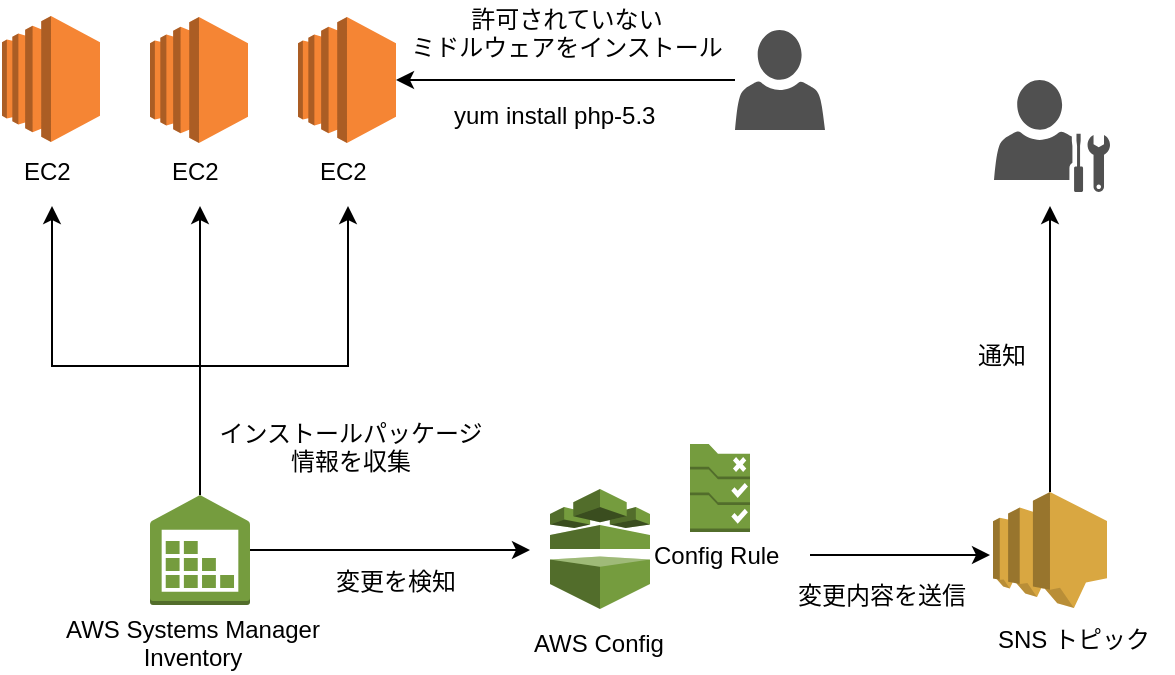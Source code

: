 <mxfile version="10.5.5" type="device"><diagram id="vx7KBaPEsU9QPXt4J6pV" name="Page-1"><mxGraphModel dx="793" dy="627" grid="1" gridSize="10" guides="1" tooltips="1" connect="1" arrows="1" fold="1" page="1" pageScale="1" pageWidth="827" pageHeight="1169" math="0" shadow="0"><root><mxCell id="0"/><mxCell id="1" parent="0"/><mxCell id="Ugc-tKt1KSIrkqwIVni8-4" value="" style="outlineConnect=0;dashed=0;verticalLabelPosition=bottom;verticalAlign=top;align=center;html=1;shape=mxgraph.aws3.ec2;fillColor=#F58534;gradientColor=none;" vertex="1" parent="1"><mxGeometry x="116" y="55" width="49" height="63" as="geometry"/></mxCell><mxCell id="Ugc-tKt1KSIrkqwIVni8-5" value="" style="outlineConnect=0;dashed=0;verticalLabelPosition=bottom;verticalAlign=top;align=center;html=1;shape=mxgraph.aws3.ec2;fillColor=#F58534;gradientColor=none;" vertex="1" parent="1"><mxGeometry x="190" y="55.5" width="49" height="63" as="geometry"/></mxCell><mxCell id="Ugc-tKt1KSIrkqwIVni8-6" value="" style="outlineConnect=0;dashed=0;verticalLabelPosition=bottom;verticalAlign=top;align=center;html=1;shape=mxgraph.aws3.ec2;fillColor=#F58534;gradientColor=none;" vertex="1" parent="1"><mxGeometry x="264" y="55.5" width="49" height="63" as="geometry"/></mxCell><mxCell id="Ugc-tKt1KSIrkqwIVni8-10" value="" style="group" vertex="1" connectable="0" parent="1"><mxGeometry x="140.5" y="294.5" width="140" height="87" as="geometry"/></mxCell><mxCell id="Ugc-tKt1KSIrkqwIVni8-3" value="" style="outlineConnect=0;dashed=0;verticalLabelPosition=bottom;verticalAlign=top;align=center;html=1;shape=mxgraph.aws3.inventory;fillColor=#759C3E;gradientColor=none;" vertex="1" parent="Ugc-tKt1KSIrkqwIVni8-10"><mxGeometry x="49.5" width="50" height="55" as="geometry"/></mxCell><mxCell id="Ugc-tKt1KSIrkqwIVni8-9" value="AWS Systems Manager&lt;br&gt;Inventory&lt;br&gt;" style="text;html=1;resizable=0;points=[];autosize=1;align=center;verticalAlign=top;spacingTop=-4;" vertex="1" parent="Ugc-tKt1KSIrkqwIVni8-10"><mxGeometry y="57" width="140" height="30" as="geometry"/></mxCell><mxCell id="Ugc-tKt1KSIrkqwIVni8-11" value="" style="group" vertex="1" connectable="0" parent="1"><mxGeometry x="380" y="291.5" width="80" height="87" as="geometry"/></mxCell><mxCell id="Ugc-tKt1KSIrkqwIVni8-2" value="" style="outlineConnect=0;dashed=0;verticalLabelPosition=bottom;verticalAlign=top;align=center;html=1;shape=mxgraph.aws3.config;fillColor=#759C3E;gradientColor=none;" vertex="1" parent="Ugc-tKt1KSIrkqwIVni8-11"><mxGeometry x="10" width="50" height="60" as="geometry"/></mxCell><mxCell id="Ugc-tKt1KSIrkqwIVni8-8" value="AWS Config" style="text;html=1;resizable=0;points=[];autosize=1;align=left;verticalAlign=top;spacingTop=-4;" vertex="1" parent="Ugc-tKt1KSIrkqwIVni8-11"><mxGeometry y="67" width="80" height="20" as="geometry"/></mxCell><mxCell id="Ugc-tKt1KSIrkqwIVni8-12" value="" style="group" vertex="1" connectable="0" parent="1"><mxGeometry x="440" y="269" width="80" height="69" as="geometry"/></mxCell><mxCell id="Ugc-tKt1KSIrkqwIVni8-1" value="" style="outlineConnect=0;dashed=0;verticalLabelPosition=bottom;verticalAlign=top;align=center;html=1;shape=mxgraph.aws3.config_rule;fillColor=#759C3E;gradientColor=none;" vertex="1" parent="Ugc-tKt1KSIrkqwIVni8-12"><mxGeometry x="20" width="30" height="44" as="geometry"/></mxCell><mxCell id="Ugc-tKt1KSIrkqwIVni8-7" value="Config Rule&lt;br&gt;" style="text;html=1;resizable=0;points=[];autosize=1;align=left;verticalAlign=top;spacingTop=-4;" vertex="1" parent="Ugc-tKt1KSIrkqwIVni8-12"><mxGeometry y="45.5" width="80" height="20" as="geometry"/></mxCell><mxCell id="Ugc-tKt1KSIrkqwIVni8-13" style="edgeStyle=orthogonalEdgeStyle;rounded=0;orthogonalLoop=1;jettySize=auto;html=1;" edge="1" parent="1" source="Ugc-tKt1KSIrkqwIVni8-3"><mxGeometry relative="1" as="geometry"><mxPoint x="141" y="150" as="targetPoint"/><Array as="points"><mxPoint x="215" y="230"/><mxPoint x="141" y="230"/></Array></mxGeometry></mxCell><mxCell id="Ugc-tKt1KSIrkqwIVni8-14" style="edgeStyle=orthogonalEdgeStyle;rounded=0;orthogonalLoop=1;jettySize=auto;html=1;" edge="1" parent="1" source="Ugc-tKt1KSIrkqwIVni8-3"><mxGeometry relative="1" as="geometry"><mxPoint x="215" y="150" as="targetPoint"/></mxGeometry></mxCell><mxCell id="Ugc-tKt1KSIrkqwIVni8-15" style="edgeStyle=orthogonalEdgeStyle;rounded=0;orthogonalLoop=1;jettySize=auto;html=1;" edge="1" parent="1" source="Ugc-tKt1KSIrkqwIVni8-3"><mxGeometry relative="1" as="geometry"><mxPoint x="289" y="150" as="targetPoint"/><Array as="points"><mxPoint x="215" y="230"/><mxPoint x="289" y="230"/></Array></mxGeometry></mxCell><mxCell id="Ugc-tKt1KSIrkqwIVni8-16" value="インストールパッケージ&lt;br&gt;情報を収集&lt;br&gt;" style="text;html=1;resizable=0;points=[];autosize=1;align=center;verticalAlign=top;spacingTop=-4;" vertex="1" parent="1"><mxGeometry x="214.5" y="254" width="150" height="30" as="geometry"/></mxCell><mxCell id="Ugc-tKt1KSIrkqwIVni8-17" style="edgeStyle=orthogonalEdgeStyle;rounded=0;orthogonalLoop=1;jettySize=auto;html=1;exitX=1;exitY=0.5;exitDx=0;exitDy=0;exitPerimeter=0;" edge="1" parent="1" source="Ugc-tKt1KSIrkqwIVni8-3"><mxGeometry relative="1" as="geometry"><mxPoint x="320" y="360" as="sourcePoint"/><mxPoint x="380" y="322" as="targetPoint"/></mxGeometry></mxCell><mxCell id="Ugc-tKt1KSIrkqwIVni8-18" style="edgeStyle=orthogonalEdgeStyle;rounded=0;orthogonalLoop=1;jettySize=auto;html=1;" edge="1" parent="1" source="Ugc-tKt1KSIrkqwIVni8-7"><mxGeometry relative="1" as="geometry"><mxPoint x="610" y="324.5" as="targetPoint"/></mxGeometry></mxCell><mxCell id="Ugc-tKt1KSIrkqwIVni8-21" style="edgeStyle=orthogonalEdgeStyle;rounded=0;orthogonalLoop=1;jettySize=auto;html=1;" edge="1" parent="1" source="Ugc-tKt1KSIrkqwIVni8-19"><mxGeometry relative="1" as="geometry"><mxPoint x="640" y="150" as="targetPoint"/></mxGeometry></mxCell><mxCell id="Ugc-tKt1KSIrkqwIVni8-19" value="" style="outlineConnect=0;dashed=0;verticalLabelPosition=bottom;verticalAlign=top;align=center;html=1;shape=mxgraph.aws3.sns;fillColor=#D9A741;gradientColor=none;" vertex="1" parent="1"><mxGeometry x="611.5" y="293" width="57" height="58" as="geometry"/></mxCell><mxCell id="Ugc-tKt1KSIrkqwIVni8-22" value="通知" style="text;html=1;resizable=0;points=[];autosize=1;align=left;verticalAlign=top;spacingTop=-4;" vertex="1" parent="1"><mxGeometry x="602" y="215" width="40" height="20" as="geometry"/></mxCell><mxCell id="Ugc-tKt1KSIrkqwIVni8-23" value="SNS トピック" style="text;html=1;resizable=0;points=[];autosize=1;align=left;verticalAlign=top;spacingTop=-4;" vertex="1" parent="1"><mxGeometry x="611.5" y="356.5" width="90" height="20" as="geometry"/></mxCell><mxCell id="Ugc-tKt1KSIrkqwIVni8-24" value="変更を検知" style="text;html=1;resizable=0;points=[];autosize=1;align=left;verticalAlign=top;spacingTop=-4;" vertex="1" parent="1"><mxGeometry x="280.5" y="328" width="80" height="20" as="geometry"/></mxCell><mxCell id="Ugc-tKt1KSIrkqwIVni8-25" value="変更内容を送信" style="text;html=1;resizable=0;points=[];autosize=1;align=left;verticalAlign=top;spacingTop=-4;" vertex="1" parent="1"><mxGeometry x="511.5" y="335" width="100" height="20" as="geometry"/></mxCell><mxCell id="Ugc-tKt1KSIrkqwIVni8-26" value="" style="shadow=0;dashed=0;html=1;strokeColor=none;fillColor=#505050;labelPosition=center;verticalLabelPosition=bottom;verticalAlign=top;outlineConnect=0;align=center;shape=mxgraph.office.users.administrator;" vertex="1" parent="1"><mxGeometry x="612" y="87" width="58" height="56" as="geometry"/></mxCell><mxCell id="Ugc-tKt1KSIrkqwIVni8-31" style="edgeStyle=orthogonalEdgeStyle;rounded=0;orthogonalLoop=1;jettySize=auto;html=1;entryX=1;entryY=0.5;entryDx=0;entryDy=0;entryPerimeter=0;" edge="1" parent="1" source="Ugc-tKt1KSIrkqwIVni8-27" target="Ugc-tKt1KSIrkqwIVni8-6"><mxGeometry relative="1" as="geometry"/></mxCell><mxCell id="Ugc-tKt1KSIrkqwIVni8-27" value="" style="shadow=0;dashed=0;html=1;strokeColor=none;fillColor=#505050;labelPosition=center;verticalLabelPosition=bottom;verticalAlign=top;outlineConnect=0;align=center;shape=mxgraph.office.users.user;" vertex="1" parent="1"><mxGeometry x="482.5" y="62" width="45" height="50" as="geometry"/></mxCell><mxCell id="Ugc-tKt1KSIrkqwIVni8-28" value="EC2" style="text;html=1;resizable=0;points=[];autosize=1;align=left;verticalAlign=top;spacingTop=-4;" vertex="1" parent="1"><mxGeometry x="272.5" y="123" width="40" height="20" as="geometry"/></mxCell><mxCell id="Ugc-tKt1KSIrkqwIVni8-29" value="EC2" style="text;html=1;resizable=0;points=[];autosize=1;align=left;verticalAlign=top;spacingTop=-4;" vertex="1" parent="1"><mxGeometry x="199" y="123" width="40" height="20" as="geometry"/></mxCell><mxCell id="Ugc-tKt1KSIrkqwIVni8-30" value="EC2" style="text;html=1;resizable=0;points=[];autosize=1;align=left;verticalAlign=top;spacingTop=-4;" vertex="1" parent="1"><mxGeometry x="125" y="123" width="40" height="20" as="geometry"/></mxCell><mxCell id="Ugc-tKt1KSIrkqwIVni8-32" value="許可されていない&lt;br&gt;ミドルウェアをインストール" style="text;html=1;resizable=0;points=[];autosize=1;align=center;verticalAlign=top;spacingTop=-4;" vertex="1" parent="1"><mxGeometry x="312.5" y="47" width="170" height="30" as="geometry"/></mxCell><mxCell id="Ugc-tKt1KSIrkqwIVni8-33" value="yum install php-5.3" style="text;html=1;resizable=0;points=[];autosize=1;align=left;verticalAlign=top;spacingTop=-4;" vertex="1" parent="1"><mxGeometry x="340" y="95" width="120" height="20" as="geometry"/></mxCell></root></mxGraphModel></diagram></mxfile>